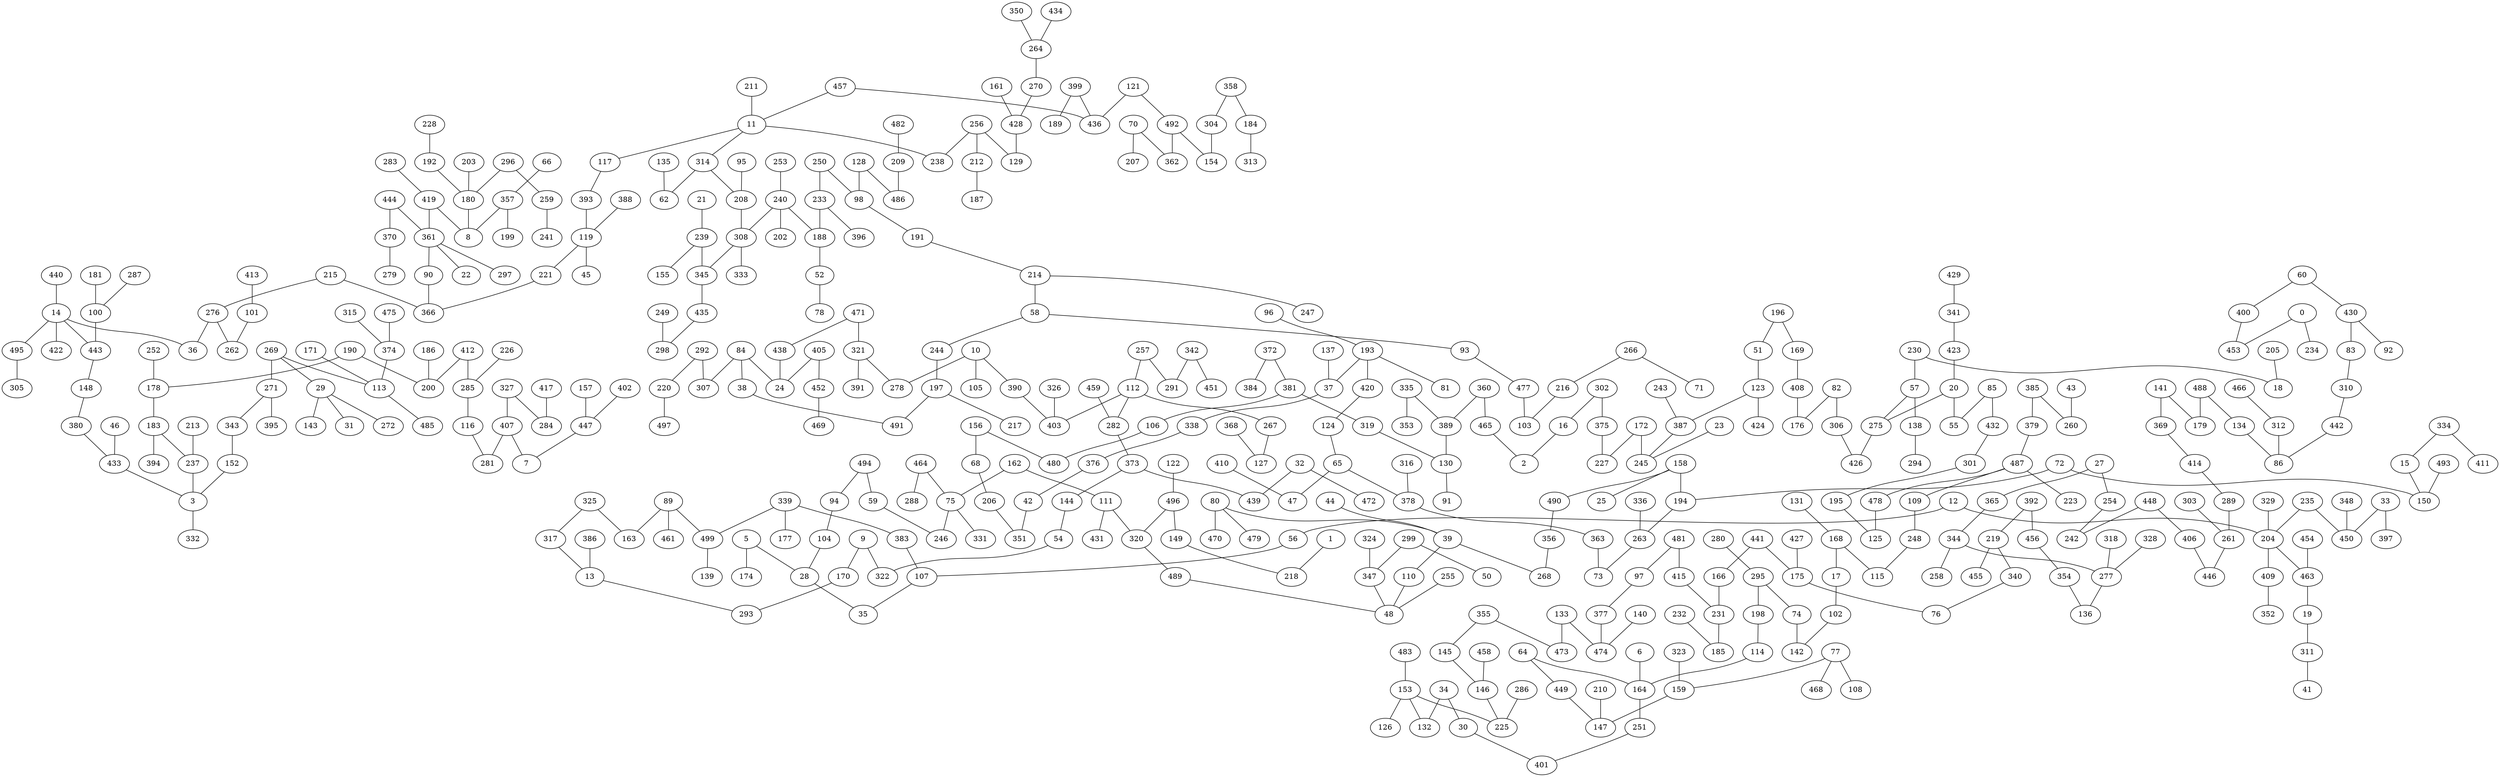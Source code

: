 graph{
101 -- 262;
269 -- 271;
406 -- 446;
372 -- 384;
357 -- 8;
303 -- 261;
29 -- 272;
271 -- 395;
122 -- 496;
119 -- 45;
188 -- 52;
392 -- 219;
159 -- 147;
282 -- 373;
312 -- 86;
355 -- 473;
77 -- 108;
232 -- 185;
141 -- 179;
365 -- 344;
166 -- 231;
117 -- 393;
226 -- 285;
344 -- 258;
343 -- 152;
60 -- 430;
96 -- 193;
94 -- 104;
135 -- 62;
158 -- 25;
231 -- 185;
237 -- 3;
248 -- 115;
464 -- 288;
487 -- 478;
65 -- 378;
106 -- 480;
68 -- 206;
494 -- 94;
44 -- 39;
57 -- 275;
323 -- 159;
481 -- 97;
140 -- 474;
478 -- 125;
230 -- 57;
250 -- 233;
417 -- 284;
212 -- 187;
269 -- 113;
270 -- 428;
475 -- 374;
286 -- 225;
230 -- 18;
329 -- 204;
308 -- 345;
261 -- 446;
419 -- 8;
58 -- 244;
203 -- 180;
259 -- 241;
304 -- 154;
399 -- 436;
152 -- 3;
156 -- 480;
95 -- 208;
320 -- 489;
314 -- 62;
178 -- 183;
287 -- 100;
415 -- 231;
12 -- 204;
235 -- 450;
14 -- 422;
257 -- 291;
14 -- 495;
146 -- 225;
492 -- 362;
334 -- 411;
368 -- 127;
56 -- 107;
121 -- 492;
267 -- 127;
441 -- 175;
443 -- 148;
121 -- 436;
326 -- 403;
32 -- 472;
358 -- 184;
131 -- 168;
169 -- 408;
70 -- 207;
471 -- 438;
5 -- 28;
158 -- 490;
405 -- 452;
180 -- 8;
145 -- 146;
252 -- 178;
325 -- 163;
314 -- 208;
471 -- 321;
216 -- 103;
98 -- 191;
144 -- 54;
375 -- 227;
266 -- 71;
58 -- 93;
496 -- 320;
325 -- 317;
38 -- 491;
170 -- 293;
335 -- 389;
10 -- 390;
292 -- 307;
490 -- 356;
193 -- 37;
39 -- 110;
444 -- 361;
134 -- 86;
488 -- 134;
80 -- 470;
381 -- 319;
193 -- 420;
75 -- 331;
65 -- 47;
83 -- 310;
420 -- 124;
334 -- 15;
77 -- 159;
89 -- 499;
64 -- 449;
19 -- 311;
256 -- 212;
335 -- 353;
10 -- 105;
215 -- 276;
233 -- 396;
292 -- 220;
254 -- 242;
219 -- 340;
347 -- 48;
342 -- 451;
66 -- 357;
128 -- 486;
448 -- 242;
409 -- 352;
111 -- 320;
385 -- 260;
84 -- 38;
256 -- 238;
123 -- 424;
123 -- 387;
172 -- 245;
172 -- 227;
464 -- 75;
355 -- 145;
1 -- 218;
487 -- 109;
198 -- 114;
109 -- 248;
264 -- 270;
158 -- 194;
381 -- 106;
370 -- 279;
357 -- 199;
243 -- 387;
466 -- 312;
191 -- 214;
276 -- 262;
46 -- 433;
345 -- 435;
233 -- 188;
215 -- 366;
13 -- 293;
235 -- 204;
328 -- 277;
153 -- 225;
376 -- 42;
181 -- 100;
412 -- 200;
339 -- 499;
213 -- 237;
175 -- 76;
153 -- 132;
70 -- 362;
10 -- 278;
33 -- 450;
447 -- 7;
133 -- 474;
164 -- 251;
72 -- 194;
429 -- 341;
214 -- 247;
112 -- 267;
327 -- 407;
219 -- 455;
250 -- 98;
412 -- 285;
488 -- 179;
389 -- 130;
43 -- 260;
30 -- 401;
430 -- 83;
427 -- 175;
42 -- 351;
400 -- 453;
327 -- 284;
90 -- 366;
295 -- 74;
195 -- 125;
11 -- 238;
75 -- 246;
339 -- 383;
499 -- 139;
93 -- 477;
465 -- 2;
9 -- 170;
495 -- 305;
183 -- 394;
112 -- 282;
209 -- 486;
438 -- 24;
157 -- 447;
74 -- 142;
496 -- 149;
251 -- 401;
29 -- 143;
15 -- 150;
408 -- 176;
377 -- 474;
197 -- 491;
385 -- 379;
483 -- 153;
205 -- 18;
487 -- 223;
27 -- 254;
156 -- 68;
285 -- 116;
211 -- 11;
430 -- 92;
459 -- 282;
255 -- 48;
321 -- 391;
80 -- 39;
84 -- 24;
296 -- 180;
441 -- 166;
419 -- 361;
168 -- 17;
340 -- 76;
457 -- 436;
11 -- 117;
374 -- 113;
463 -- 19;
276 -- 36;
34 -- 30;
444 -- 370;
20 -- 275;
489 -- 48;
97 -- 377;
263 -- 73;
405 -- 24;
137 -- 37;
356 -- 268;
360 -- 465;
89 -- 163;
306 -- 426;
124 -- 65;
80 -- 479;
289 -- 261;
493 -- 150;
407 -- 7;
442 -- 86;
14 -- 443;
435 -- 298;
321 -- 278;
102 -- 142;
433 -- 3;
82 -- 176;
21 -- 239;
373 -- 439;
192 -- 180;
457 -- 11;
350 -- 264;
414 -- 289;
5 -- 174;
64 -- 164;
348 -- 450;
434 -- 264;
20 -- 55;
72 -- 150;
308 -- 333;
280 -- 295;
206 -- 351;
112 -- 403;
184 -- 313;
116 -- 281;
82 -- 306;
0 -- 453;
275 -- 426;
52 -- 78;
387 -- 245;
402 -- 447;
111 -- 431;
214 -- 58;
11 -- 314;
390 -- 403;
338 -- 376;
383 -- 107;
481 -- 415;
85 -- 55;
296 -- 259;
84 -- 307;
378 -- 363;
482 -- 209;
104 -- 28;
240 -- 308;
317 -- 13;
477 -- 103;
54 -- 322;
196 -- 169;
428 -- 129;
388 -- 119;
59 -- 246;
363 -- 73;
60 -- 400;
33 -- 397;
379 -- 487;
256 -- 129;
89 -- 461;
110 -- 48;
119 -- 221;
361 -- 90;
283 -- 419;
244 -- 197;
494 -- 59;
204 -- 463;
77 -- 468;
149 -- 218;
277 -- 136;
318 -- 277;
299 -- 347;
239 -- 345;
253 -- 240;
138 -- 294;
358 -- 304;
392 -- 456;
130 -- 91;
440 -- 14;
141 -- 369;
220 -- 497;
315 -- 374;
341 -- 423;
448 -- 406;
324 -- 347;
310 -- 442;
100 -- 443;
372 -- 381;
342 -- 291;
354 -- 136;
171 -- 113;
113 -- 485;
269 -- 29;
458 -- 146;
190 -- 178;
107 -- 35;
37 -- 338;
153 -- 126;
432 -- 301;
162 -- 75;
373 -- 144;
266 -- 216;
190 -- 200;
452 -- 469;
197 -- 217;
221 -- 366;
183 -- 237;
17 -- 102;
168 -- 115;
210 -- 147;
344 -- 277;
51 -- 123;
271 -- 343;
240 -- 202;
339 -- 177;
114 -- 164;
194 -- 263;
14 -- 36;
299 -- 50;
369 -- 414;
196 -- 51;
454 -- 463;
0 -- 234;
361 -- 22;
311 -- 41;
228 -- 192;
204 -- 409;
336 -- 263;
410 -- 47;
239 -- 155;
393 -- 119;
492 -- 154;
16 -- 2;
161 -- 428;
12 -- 56;
85 -- 432;
399 -- 189;
257 -- 112;
413 -- 101;
423 -- 20;
133 -- 473;
32 -- 439;
27 -- 365;
302 -- 375;
29 -- 31;
6 -- 164;
240 -- 188;
319 -- 130;
148 -- 380;
57 -- 138;
380 -- 433;
386 -- 13;
249 -- 298;
193 -- 81;
208 -- 308;
23 -- 245;
302 -- 16;
162 -- 111;
361 -- 297;
407 -- 281;
39 -- 268;
3 -- 332;
360 -- 389;
128 -- 98;
186 -- 200;
449 -- 147;
295 -- 198;
456 -- 354;
34 -- 132;
301 -- 195;
316 -- 378;
28 -- 35;
9 -- 322;
}
